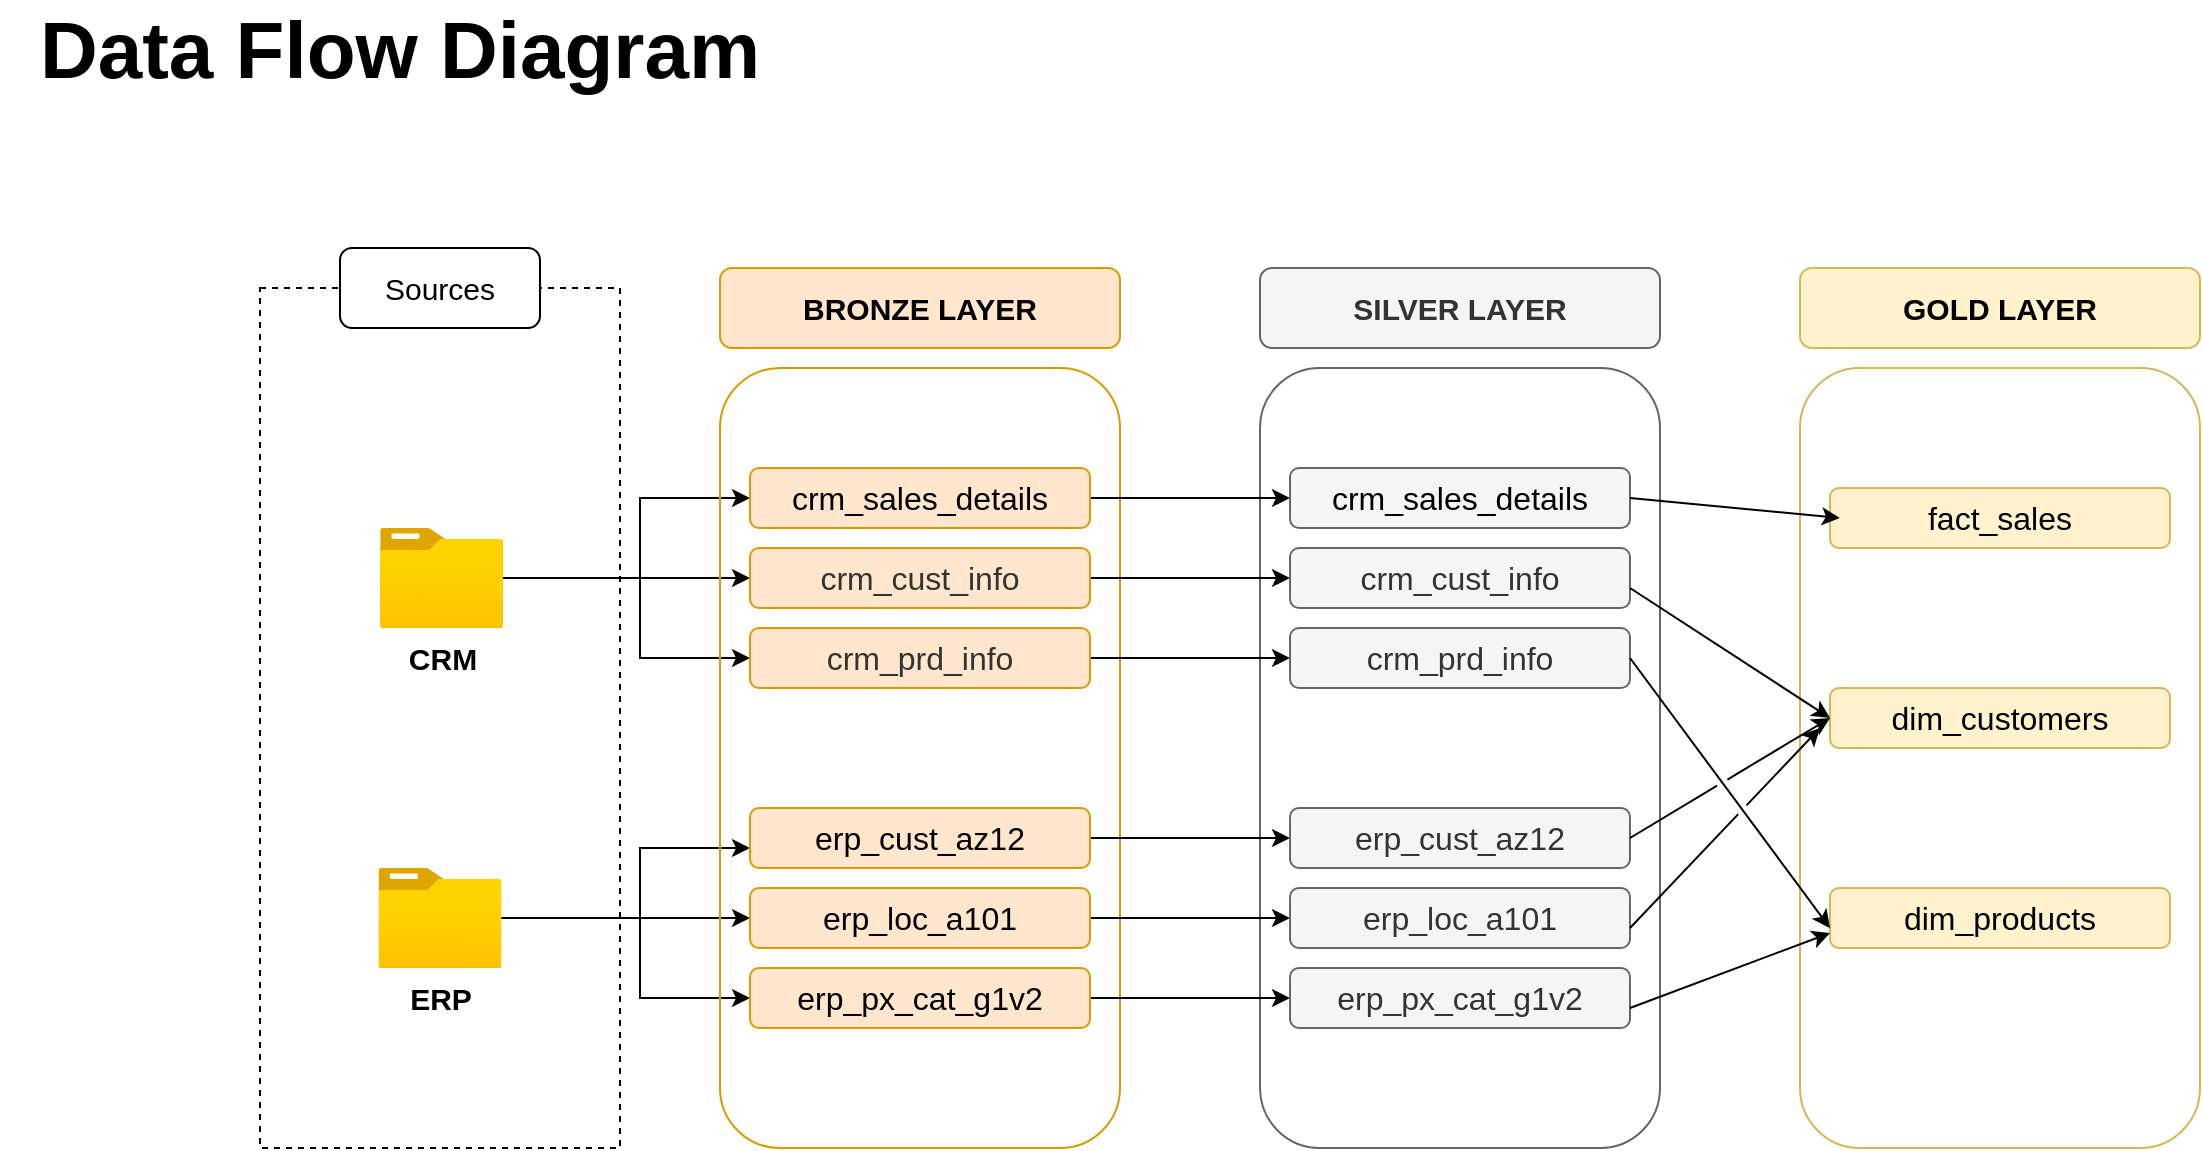 <mxfile version="27.0.9">
  <diagram name="Page-1" id="_bdIEcuXVylU5VbjDtei">
    <mxGraphModel dx="2076" dy="1836" grid="1" gridSize="10" guides="1" tooltips="1" connect="1" arrows="1" fold="1" page="1" pageScale="1" pageWidth="850" pageHeight="1100" math="0" shadow="0">
      <root>
        <mxCell id="0" />
        <mxCell id="1" parent="0" />
        <mxCell id="9P6WwqejpPspDwU4f0HS-1" value="" style="rounded=0;whiteSpace=wrap;html=1;strokeColor=default;dashed=1;fillColor=none;" parent="1" vertex="1">
          <mxGeometry x="100" y="110" width="180" height="430" as="geometry" />
        </mxCell>
        <mxCell id="9P6WwqejpPspDwU4f0HS-3" value="&lt;font style=&quot;font-size: 15px;&quot;&gt;Sources&lt;/font&gt;" style="rounded=1;whiteSpace=wrap;html=1;" parent="1" vertex="1">
          <mxGeometry x="140" y="90" width="100" height="40" as="geometry" />
        </mxCell>
        <mxCell id="9P6WwqejpPspDwU4f0HS-18" style="edgeStyle=orthogonalEdgeStyle;rounded=0;orthogonalLoop=1;jettySize=auto;html=1;" parent="1" source="9P6WwqejpPspDwU4f0HS-5" target="9P6WwqejpPspDwU4f0HS-10" edge="1">
          <mxGeometry relative="1" as="geometry" />
        </mxCell>
        <mxCell id="9P6WwqejpPspDwU4f0HS-19" style="edgeStyle=orthogonalEdgeStyle;rounded=0;orthogonalLoop=1;jettySize=auto;html=1;" parent="1" source="9P6WwqejpPspDwU4f0HS-5" target="9P6WwqejpPspDwU4f0HS-9" edge="1">
          <mxGeometry relative="1" as="geometry">
            <Array as="points">
              <mxPoint x="290" y="255" />
              <mxPoint x="290" y="215" />
            </Array>
          </mxGeometry>
        </mxCell>
        <mxCell id="9P6WwqejpPspDwU4f0HS-20" style="edgeStyle=orthogonalEdgeStyle;rounded=0;orthogonalLoop=1;jettySize=auto;html=1;entryX=0;entryY=0.5;entryDx=0;entryDy=0;" parent="1" source="9P6WwqejpPspDwU4f0HS-5" target="9P6WwqejpPspDwU4f0HS-11" edge="1">
          <mxGeometry relative="1" as="geometry">
            <Array as="points">
              <mxPoint x="290" y="255" />
              <mxPoint x="290" y="295" />
            </Array>
          </mxGeometry>
        </mxCell>
        <mxCell id="9P6WwqejpPspDwU4f0HS-5" value="&lt;font style=&quot;font-size: 15px;&quot;&gt;&lt;b style=&quot;&quot;&gt;CRM&lt;/b&gt;&lt;/font&gt;" style="image;aspect=fixed;html=1;points=[];align=center;fontSize=12;image=img/lib/azure2/general/Folder_Blank.svg;" parent="1" vertex="1">
          <mxGeometry x="160" y="230" width="61.61" height="50" as="geometry" />
        </mxCell>
        <mxCell id="9P6WwqejpPspDwU4f0HS-22" value="" style="edgeStyle=orthogonalEdgeStyle;rounded=0;orthogonalLoop=1;jettySize=auto;html=1;" parent="1" source="9P6WwqejpPspDwU4f0HS-6" target="9P6WwqejpPspDwU4f0HS-14" edge="1">
          <mxGeometry relative="1" as="geometry">
            <Array as="points">
              <mxPoint x="290" y="425" />
              <mxPoint x="290" y="390" />
            </Array>
          </mxGeometry>
        </mxCell>
        <mxCell id="9P6WwqejpPspDwU4f0HS-24" style="edgeStyle=orthogonalEdgeStyle;rounded=0;orthogonalLoop=1;jettySize=auto;html=1;entryX=0;entryY=0.5;entryDx=0;entryDy=0;" parent="1" source="9P6WwqejpPspDwU4f0HS-6" target="9P6WwqejpPspDwU4f0HS-12" edge="1">
          <mxGeometry relative="1" as="geometry" />
        </mxCell>
        <mxCell id="9P6WwqejpPspDwU4f0HS-25" style="edgeStyle=orthogonalEdgeStyle;rounded=0;orthogonalLoop=1;jettySize=auto;html=1;" parent="1" source="9P6WwqejpPspDwU4f0HS-6" target="9P6WwqejpPspDwU4f0HS-13" edge="1">
          <mxGeometry relative="1" as="geometry">
            <Array as="points">
              <mxPoint x="290" y="425" />
              <mxPoint x="290" y="465" />
            </Array>
          </mxGeometry>
        </mxCell>
        <mxCell id="9P6WwqejpPspDwU4f0HS-6" value="&lt;font style=&quot;font-size: 15px;&quot;&gt;&lt;b&gt;ERP&lt;/b&gt;&lt;/font&gt;" style="image;aspect=fixed;html=1;points=[];align=center;fontSize=12;image=img/lib/azure2/general/Folder_Blank.svg;" parent="1" vertex="1">
          <mxGeometry x="159.19" y="400" width="61.61" height="50" as="geometry" />
        </mxCell>
        <mxCell id="9P6WwqejpPspDwU4f0HS-7" value="" style="rounded=1;whiteSpace=wrap;html=1;fillColor=none;strokeColor=#d79b00;" parent="1" vertex="1">
          <mxGeometry x="330" y="150" width="200" height="390" as="geometry" />
        </mxCell>
        <mxCell id="9P6WwqejpPspDwU4f0HS-26" value="" style="rounded=1;whiteSpace=wrap;html=1;fillColor=none;strokeColor=#666666;fontColor=#333333;" parent="1" vertex="1">
          <mxGeometry x="600" y="150" width="200" height="390" as="geometry" />
        </mxCell>
        <mxCell id="9P6WwqejpPspDwU4f0HS-41" value="" style="rounded=1;whiteSpace=wrap;html=1;fillColor=none;strokeColor=#d6b656;" parent="1" vertex="1">
          <mxGeometry x="870" y="150" width="200" height="390" as="geometry" />
        </mxCell>
        <mxCell id="9P6WwqejpPspDwU4f0HS-8" value="&lt;font style=&quot;font-size: 15px;&quot;&gt;&lt;b style=&quot;&quot;&gt;BRONZE LAYER&lt;/b&gt;&lt;/font&gt;" style="rounded=1;whiteSpace=wrap;html=1;fillColor=#ffe6cc;strokeColor=#d79b00;" parent="1" vertex="1">
          <mxGeometry x="330" y="100" width="200" height="40" as="geometry" />
        </mxCell>
        <mxCell id="9P6WwqejpPspDwU4f0HS-27" value="&lt;font style=&quot;font-size: 15px;&quot;&gt;&lt;b style=&quot;&quot;&gt;SILVER LAYER&lt;/b&gt;&lt;/font&gt;" style="rounded=1;whiteSpace=wrap;html=1;fillColor=#f5f5f5;strokeColor=#666666;fontColor=#333333;" parent="1" vertex="1">
          <mxGeometry x="600" y="100" width="200" height="40" as="geometry" />
        </mxCell>
        <mxCell id="9P6WwqejpPspDwU4f0HS-42" value="&lt;font style=&quot;font-size: 15px;&quot;&gt;&lt;b style=&quot;&quot;&gt;GOLD LAYER&lt;/b&gt;&lt;/font&gt;" style="rounded=1;whiteSpace=wrap;html=1;fillColor=#fff2cc;strokeColor=#d6b656;" parent="1" vertex="1">
          <mxGeometry x="870" y="100" width="200" height="40" as="geometry" />
        </mxCell>
        <mxCell id="9P6WwqejpPspDwU4f0HS-34" style="edgeStyle=orthogonalEdgeStyle;rounded=0;orthogonalLoop=1;jettySize=auto;html=1;entryX=0;entryY=0.5;entryDx=0;entryDy=0;" parent="1" source="9P6WwqejpPspDwU4f0HS-9" target="9P6WwqejpPspDwU4f0HS-28" edge="1">
          <mxGeometry relative="1" as="geometry" />
        </mxCell>
        <mxCell id="9P6WwqejpPspDwU4f0HS-9" value="&lt;span style=&quot;font-size: 16px;&quot;&gt;crm_sales_details&lt;/span&gt;" style="rounded=1;whiteSpace=wrap;html=1;fillColor=#ffe6cc;strokeColor=#d79b00;" parent="1" vertex="1">
          <mxGeometry x="345" y="200" width="170" height="30" as="geometry" />
        </mxCell>
        <mxCell id="9P6WwqejpPspDwU4f0HS-28" value="&lt;span style=&quot;color: rgb(0, 0, 0); font-size: 16px;&quot;&gt;crm_sales_details&lt;/span&gt;" style="rounded=1;whiteSpace=wrap;html=1;fillColor=#f5f5f5;strokeColor=#666666;fontColor=#333333;" parent="1" vertex="1">
          <mxGeometry x="615" y="200" width="170" height="30" as="geometry" />
        </mxCell>
        <mxCell id="9P6WwqejpPspDwU4f0HS-43" value="&lt;font style=&quot;font-size: 16px;&quot;&gt;dim_customers&lt;/font&gt;" style="rounded=1;whiteSpace=wrap;html=1;fillColor=#fff2cc;strokeColor=#d6b656;" parent="1" vertex="1">
          <mxGeometry x="885" y="310" width="170" height="30" as="geometry" />
        </mxCell>
        <mxCell id="9P6WwqejpPspDwU4f0HS-35" style="edgeStyle=orthogonalEdgeStyle;rounded=0;orthogonalLoop=1;jettySize=auto;html=1;entryX=0;entryY=0.5;entryDx=0;entryDy=0;" parent="1" source="9P6WwqejpPspDwU4f0HS-10" target="9P6WwqejpPspDwU4f0HS-29" edge="1">
          <mxGeometry relative="1" as="geometry" />
        </mxCell>
        <mxCell id="9P6WwqejpPspDwU4f0HS-10" value="&lt;span style=&quot;color: rgb(51, 51, 51); font-size: 16px;&quot;&gt;crm_cust_info&lt;/span&gt;" style="rounded=1;whiteSpace=wrap;html=1;fillColor=#ffe6cc;strokeColor=#d79b00;" parent="1" vertex="1">
          <mxGeometry x="345" y="240" width="170" height="30" as="geometry" />
        </mxCell>
        <mxCell id="9P6WwqejpPspDwU4f0HS-29" value="&lt;span style=&quot;font-size: 16px;&quot;&gt;crm_cust_info&lt;/span&gt;" style="rounded=1;whiteSpace=wrap;html=1;fillColor=#f5f5f5;strokeColor=#666666;fontColor=#333333;" parent="1" vertex="1">
          <mxGeometry x="615" y="240" width="170" height="30" as="geometry" />
        </mxCell>
        <mxCell id="9P6WwqejpPspDwU4f0HS-44" value="&lt;font style=&quot;font-size: 16px;&quot;&gt;dim_products&lt;/font&gt;" style="rounded=1;whiteSpace=wrap;html=1;fillColor=#fff2cc;strokeColor=#d6b656;" parent="1" vertex="1">
          <mxGeometry x="885" y="410" width="170" height="30" as="geometry" />
        </mxCell>
        <mxCell id="9P6WwqejpPspDwU4f0HS-36" style="edgeStyle=orthogonalEdgeStyle;rounded=0;orthogonalLoop=1;jettySize=auto;html=1;entryX=0;entryY=0.5;entryDx=0;entryDy=0;" parent="1" source="9P6WwqejpPspDwU4f0HS-11" target="9P6WwqejpPspDwU4f0HS-30" edge="1">
          <mxGeometry relative="1" as="geometry" />
        </mxCell>
        <mxCell id="9P6WwqejpPspDwU4f0HS-11" value="&lt;span style=&quot;color: rgb(51, 51, 51); font-size: 16px;&quot;&gt;crm_prd_info&lt;/span&gt;" style="rounded=1;whiteSpace=wrap;html=1;fillColor=#ffe6cc;strokeColor=#d79b00;" parent="1" vertex="1">
          <mxGeometry x="345" y="280" width="170" height="30" as="geometry" />
        </mxCell>
        <mxCell id="9P6WwqejpPspDwU4f0HS-30" value="&lt;span style=&quot;font-size: 16px;&quot;&gt;crm_prd_info&lt;/span&gt;" style="rounded=1;whiteSpace=wrap;html=1;fillColor=#f5f5f5;strokeColor=#666666;fontColor=#333333;" parent="1" vertex="1">
          <mxGeometry x="615" y="280" width="170" height="30" as="geometry" />
        </mxCell>
        <mxCell id="9P6WwqejpPspDwU4f0HS-45" value="&lt;font style=&quot;font-size: 16px;&quot;&gt;fact_sales&lt;/font&gt;" style="rounded=1;whiteSpace=wrap;html=1;fillColor=#fff2cc;strokeColor=#d6b656;" parent="1" vertex="1">
          <mxGeometry x="885" y="210" width="170" height="30" as="geometry" />
        </mxCell>
        <mxCell id="9P6WwqejpPspDwU4f0HS-39" style="edgeStyle=orthogonalEdgeStyle;rounded=0;orthogonalLoop=1;jettySize=auto;html=1;entryX=0;entryY=0.5;entryDx=0;entryDy=0;" parent="1" source="9P6WwqejpPspDwU4f0HS-12" target="9P6WwqejpPspDwU4f0HS-31" edge="1">
          <mxGeometry relative="1" as="geometry" />
        </mxCell>
        <mxCell id="9P6WwqejpPspDwU4f0HS-12" value="&lt;font style=&quot;font-size: 16px;&quot;&gt;erp_loc_a101&lt;/font&gt;" style="rounded=1;whiteSpace=wrap;html=1;fillColor=#ffe6cc;strokeColor=#d79b00;" parent="1" vertex="1">
          <mxGeometry x="345" y="410" width="170" height="30" as="geometry" />
        </mxCell>
        <mxCell id="9P6WwqejpPspDwU4f0HS-31" value="&lt;font style=&quot;font-size: 16px;&quot;&gt;erp_loc_a101&lt;/font&gt;" style="rounded=1;whiteSpace=wrap;html=1;fillColor=#f5f5f5;strokeColor=#666666;fontColor=#333333;" parent="1" vertex="1">
          <mxGeometry x="615" y="410" width="170" height="30" as="geometry" />
        </mxCell>
        <mxCell id="9P6WwqejpPspDwU4f0HS-37" style="edgeStyle=orthogonalEdgeStyle;rounded=0;orthogonalLoop=1;jettySize=auto;html=1;" parent="1" source="9P6WwqejpPspDwU4f0HS-14" target="9P6WwqejpPspDwU4f0HS-32" edge="1">
          <mxGeometry relative="1" as="geometry" />
        </mxCell>
        <mxCell id="9P6WwqejpPspDwU4f0HS-14" value="&lt;font style=&quot;font-size: 16px;&quot;&gt;erp_cust_az12&lt;/font&gt;" style="rounded=1;whiteSpace=wrap;html=1;fillColor=#ffe6cc;strokeColor=#d79b00;" parent="1" vertex="1">
          <mxGeometry x="345" y="370" width="170" height="30" as="geometry" />
        </mxCell>
        <mxCell id="9P6WwqejpPspDwU4f0HS-32" value="&lt;font style=&quot;font-size: 16px;&quot;&gt;erp_cust_az12&lt;/font&gt;" style="rounded=1;whiteSpace=wrap;html=1;fillColor=#f5f5f5;strokeColor=#666666;fontColor=#333333;" parent="1" vertex="1">
          <mxGeometry x="615" y="370" width="170" height="30" as="geometry" />
        </mxCell>
        <mxCell id="9P6WwqejpPspDwU4f0HS-40" style="edgeStyle=orthogonalEdgeStyle;rounded=0;orthogonalLoop=1;jettySize=auto;html=1;entryX=0;entryY=0.5;entryDx=0;entryDy=0;" parent="1" source="9P6WwqejpPspDwU4f0HS-13" target="9P6WwqejpPspDwU4f0HS-33" edge="1">
          <mxGeometry relative="1" as="geometry" />
        </mxCell>
        <mxCell id="9P6WwqejpPspDwU4f0HS-13" value="&lt;font style=&quot;font-size: 16px;&quot;&gt;erp_px_cat_g1v2&lt;/font&gt;" style="rounded=1;whiteSpace=wrap;html=1;fillColor=#ffe6cc;strokeColor=#d79b00;" parent="1" vertex="1">
          <mxGeometry x="345" y="450" width="170" height="30" as="geometry" />
        </mxCell>
        <mxCell id="9P6WwqejpPspDwU4f0HS-33" value="&lt;font style=&quot;font-size: 16px;&quot;&gt;erp_px_cat_g1v2&lt;/font&gt;" style="rounded=1;whiteSpace=wrap;html=1;fillColor=#f5f5f5;strokeColor=#666666;fontColor=#333333;" parent="1" vertex="1">
          <mxGeometry x="615" y="450" width="170" height="30" as="geometry" />
        </mxCell>
        <mxCell id="9P6WwqejpPspDwU4f0HS-53" value="&lt;div&gt;&lt;br/&gt;&lt;/div&gt;" style="endArrow=classic;html=1;rounded=0;exitX=1;exitY=0.5;exitDx=0;exitDy=0;entryX=0.029;entryY=0.5;entryDx=0;entryDy=0;entryPerimeter=0;" parent="1" source="9P6WwqejpPspDwU4f0HS-28" target="9P6WwqejpPspDwU4f0HS-45" edge="1">
          <mxGeometry width="50" height="50" relative="1" as="geometry">
            <mxPoint x="830" y="250" as="sourcePoint" />
            <mxPoint x="880" y="225" as="targetPoint" />
          </mxGeometry>
        </mxCell>
        <mxCell id="9P6WwqejpPspDwU4f0HS-56" value="&lt;div&gt;&lt;br/&gt;&lt;/div&gt;" style="endArrow=classic;html=1;rounded=0;exitX=1;exitY=0.5;exitDx=0;exitDy=0;entryX=0;entryY=0.5;entryDx=0;entryDy=0;jumpStyle=gap;" parent="1" target="9P6WwqejpPspDwU4f0HS-43" edge="1">
          <mxGeometry width="50" height="50" relative="1" as="geometry">
            <mxPoint x="785" y="260" as="sourcePoint" />
            <mxPoint x="890" y="270" as="targetPoint" />
          </mxGeometry>
        </mxCell>
        <mxCell id="9P6WwqejpPspDwU4f0HS-58" value="&lt;div&gt;&lt;br/&gt;&lt;/div&gt;" style="endArrow=classic;html=1;rounded=0;entryX=0.05;entryY=0.718;entryDx=0;entryDy=0;entryPerimeter=0;exitX=1;exitY=0.5;exitDx=0;exitDy=0;jumpStyle=gap;" parent="1" source="9P6WwqejpPspDwU4f0HS-30" edge="1">
          <mxGeometry width="50" height="50" relative="1" as="geometry">
            <mxPoint x="790" y="300" as="sourcePoint" />
            <mxPoint x="885" y="430.02" as="targetPoint" />
          </mxGeometry>
        </mxCell>
        <mxCell id="9P6WwqejpPspDwU4f0HS-57" value="&lt;div&gt;&lt;br/&gt;&lt;/div&gt;" style="endArrow=classic;html=1;rounded=0;entryX=0;entryY=0.5;entryDx=0;entryDy=0;exitX=1;exitY=0.5;exitDx=0;exitDy=0;jumpStyle=gap;" parent="1" source="9P6WwqejpPspDwU4f0HS-32" target="9P6WwqejpPspDwU4f0HS-43" edge="1">
          <mxGeometry width="50" height="50" relative="1" as="geometry">
            <mxPoint x="790" y="380" as="sourcePoint" />
            <mxPoint x="880" y="450" as="targetPoint" />
          </mxGeometry>
        </mxCell>
        <mxCell id="9P6WwqejpPspDwU4f0HS-59" value="&lt;div&gt;&lt;br/&gt;&lt;/div&gt;" style="endArrow=classic;html=1;rounded=0;exitX=1;exitY=0.5;exitDx=0;exitDy=0;jumpStyle=gap;" parent="1" edge="1">
          <mxGeometry width="50" height="50" relative="1" as="geometry">
            <mxPoint x="785" y="430" as="sourcePoint" />
            <mxPoint x="880" y="330" as="targetPoint" />
          </mxGeometry>
        </mxCell>
        <mxCell id="9P6WwqejpPspDwU4f0HS-60" value="&lt;div&gt;&lt;br/&gt;&lt;/div&gt;" style="endArrow=classic;html=1;rounded=0;exitX=1;exitY=0.5;exitDx=0;exitDy=0;entryX=0;entryY=0.75;entryDx=0;entryDy=0;jumpStyle=gap;" parent="1" target="9P6WwqejpPspDwU4f0HS-44" edge="1">
          <mxGeometry width="50" height="50" relative="1" as="geometry">
            <mxPoint x="785" y="470" as="sourcePoint" />
            <mxPoint x="880" y="370" as="targetPoint" />
          </mxGeometry>
        </mxCell>
        <mxCell id="6hPa_TyzFXvLe3OvkUca-1" value="&lt;b&gt;&lt;font style=&quot;font-size: 40px;&quot;&gt;Data Flow Diagram&lt;/font&gt;&lt;/b&gt;" style="text;html=1;align=center;verticalAlign=middle;whiteSpace=wrap;rounded=0;" vertex="1" parent="1">
          <mxGeometry x="-30" y="-30" width="400" height="40" as="geometry" />
        </mxCell>
      </root>
    </mxGraphModel>
  </diagram>
</mxfile>
